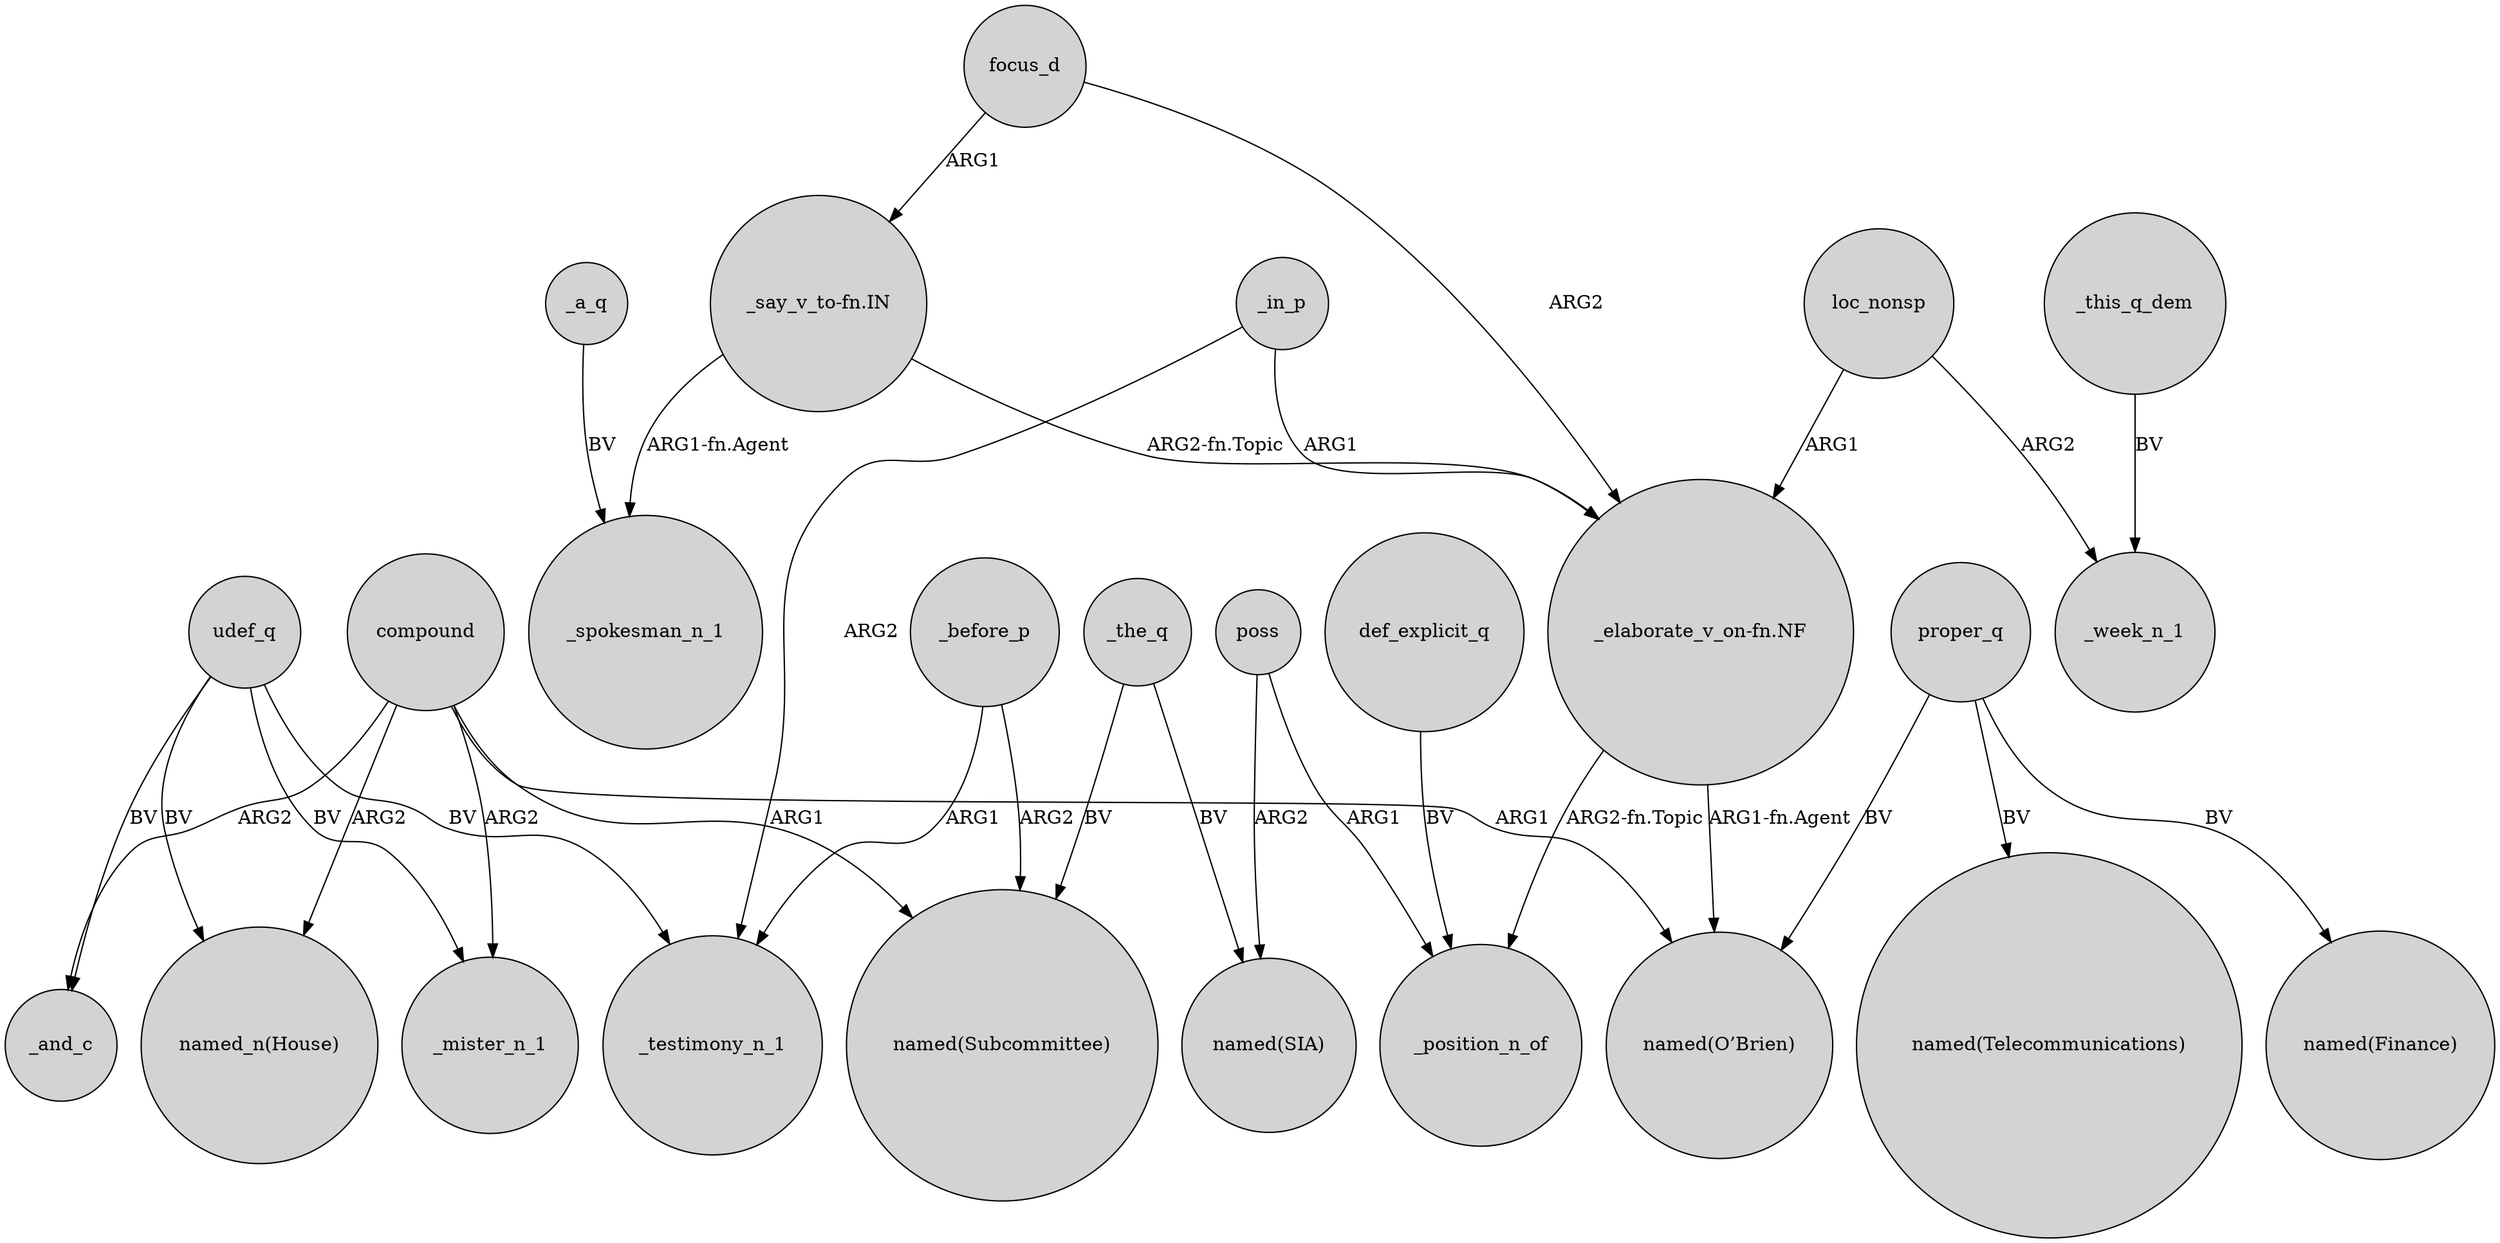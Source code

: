 digraph {
	node [shape=circle style=filled]
	udef_q -> "named_n(House)" [label=BV]
	_before_p -> _testimony_n_1 [label=ARG1]
	_the_q -> "named(Subcommittee)" [label=BV]
	"_elaborate_v_on-fn.NF" -> _position_n_of [label="ARG2-fn.Topic"]
	compound -> _mister_n_1 [label=ARG2]
	"_say_v_to-fn.IN" -> "_elaborate_v_on-fn.NF" [label="ARG2-fn.Topic"]
	udef_q -> _mister_n_1 [label=BV]
	def_explicit_q -> _position_n_of [label=BV]
	_in_p -> "_elaborate_v_on-fn.NF" [label=ARG1]
	_the_q -> "named(SIA)" [label=BV]
	"_say_v_to-fn.IN" -> _spokesman_n_1 [label="ARG1-fn.Agent"]
	_in_p -> _testimony_n_1 [label=ARG2]
	poss -> "named(SIA)" [label=ARG2]
	proper_q -> "named(O’Brien)" [label=BV]
	_this_q_dem -> _week_n_1 [label=BV]
	loc_nonsp -> _week_n_1 [label=ARG2]
	compound -> _and_c [label=ARG2]
	loc_nonsp -> "_elaborate_v_on-fn.NF" [label=ARG1]
	_before_p -> "named(Subcommittee)" [label=ARG2]
	focus_d -> "_elaborate_v_on-fn.NF" [label=ARG2]
	"_elaborate_v_on-fn.NF" -> "named(O’Brien)" [label="ARG1-fn.Agent"]
	proper_q -> "named(Finance)" [label=BV]
	compound -> "named_n(House)" [label=ARG2]
	poss -> _position_n_of [label=ARG1]
	_a_q -> _spokesman_n_1 [label=BV]
	udef_q -> _and_c [label=BV]
	compound -> "named(O’Brien)" [label=ARG1]
	compound -> "named(Subcommittee)" [label=ARG1]
	udef_q -> _testimony_n_1 [label=BV]
	proper_q -> "named(Telecommunications)" [label=BV]
	focus_d -> "_say_v_to-fn.IN" [label=ARG1]
}
